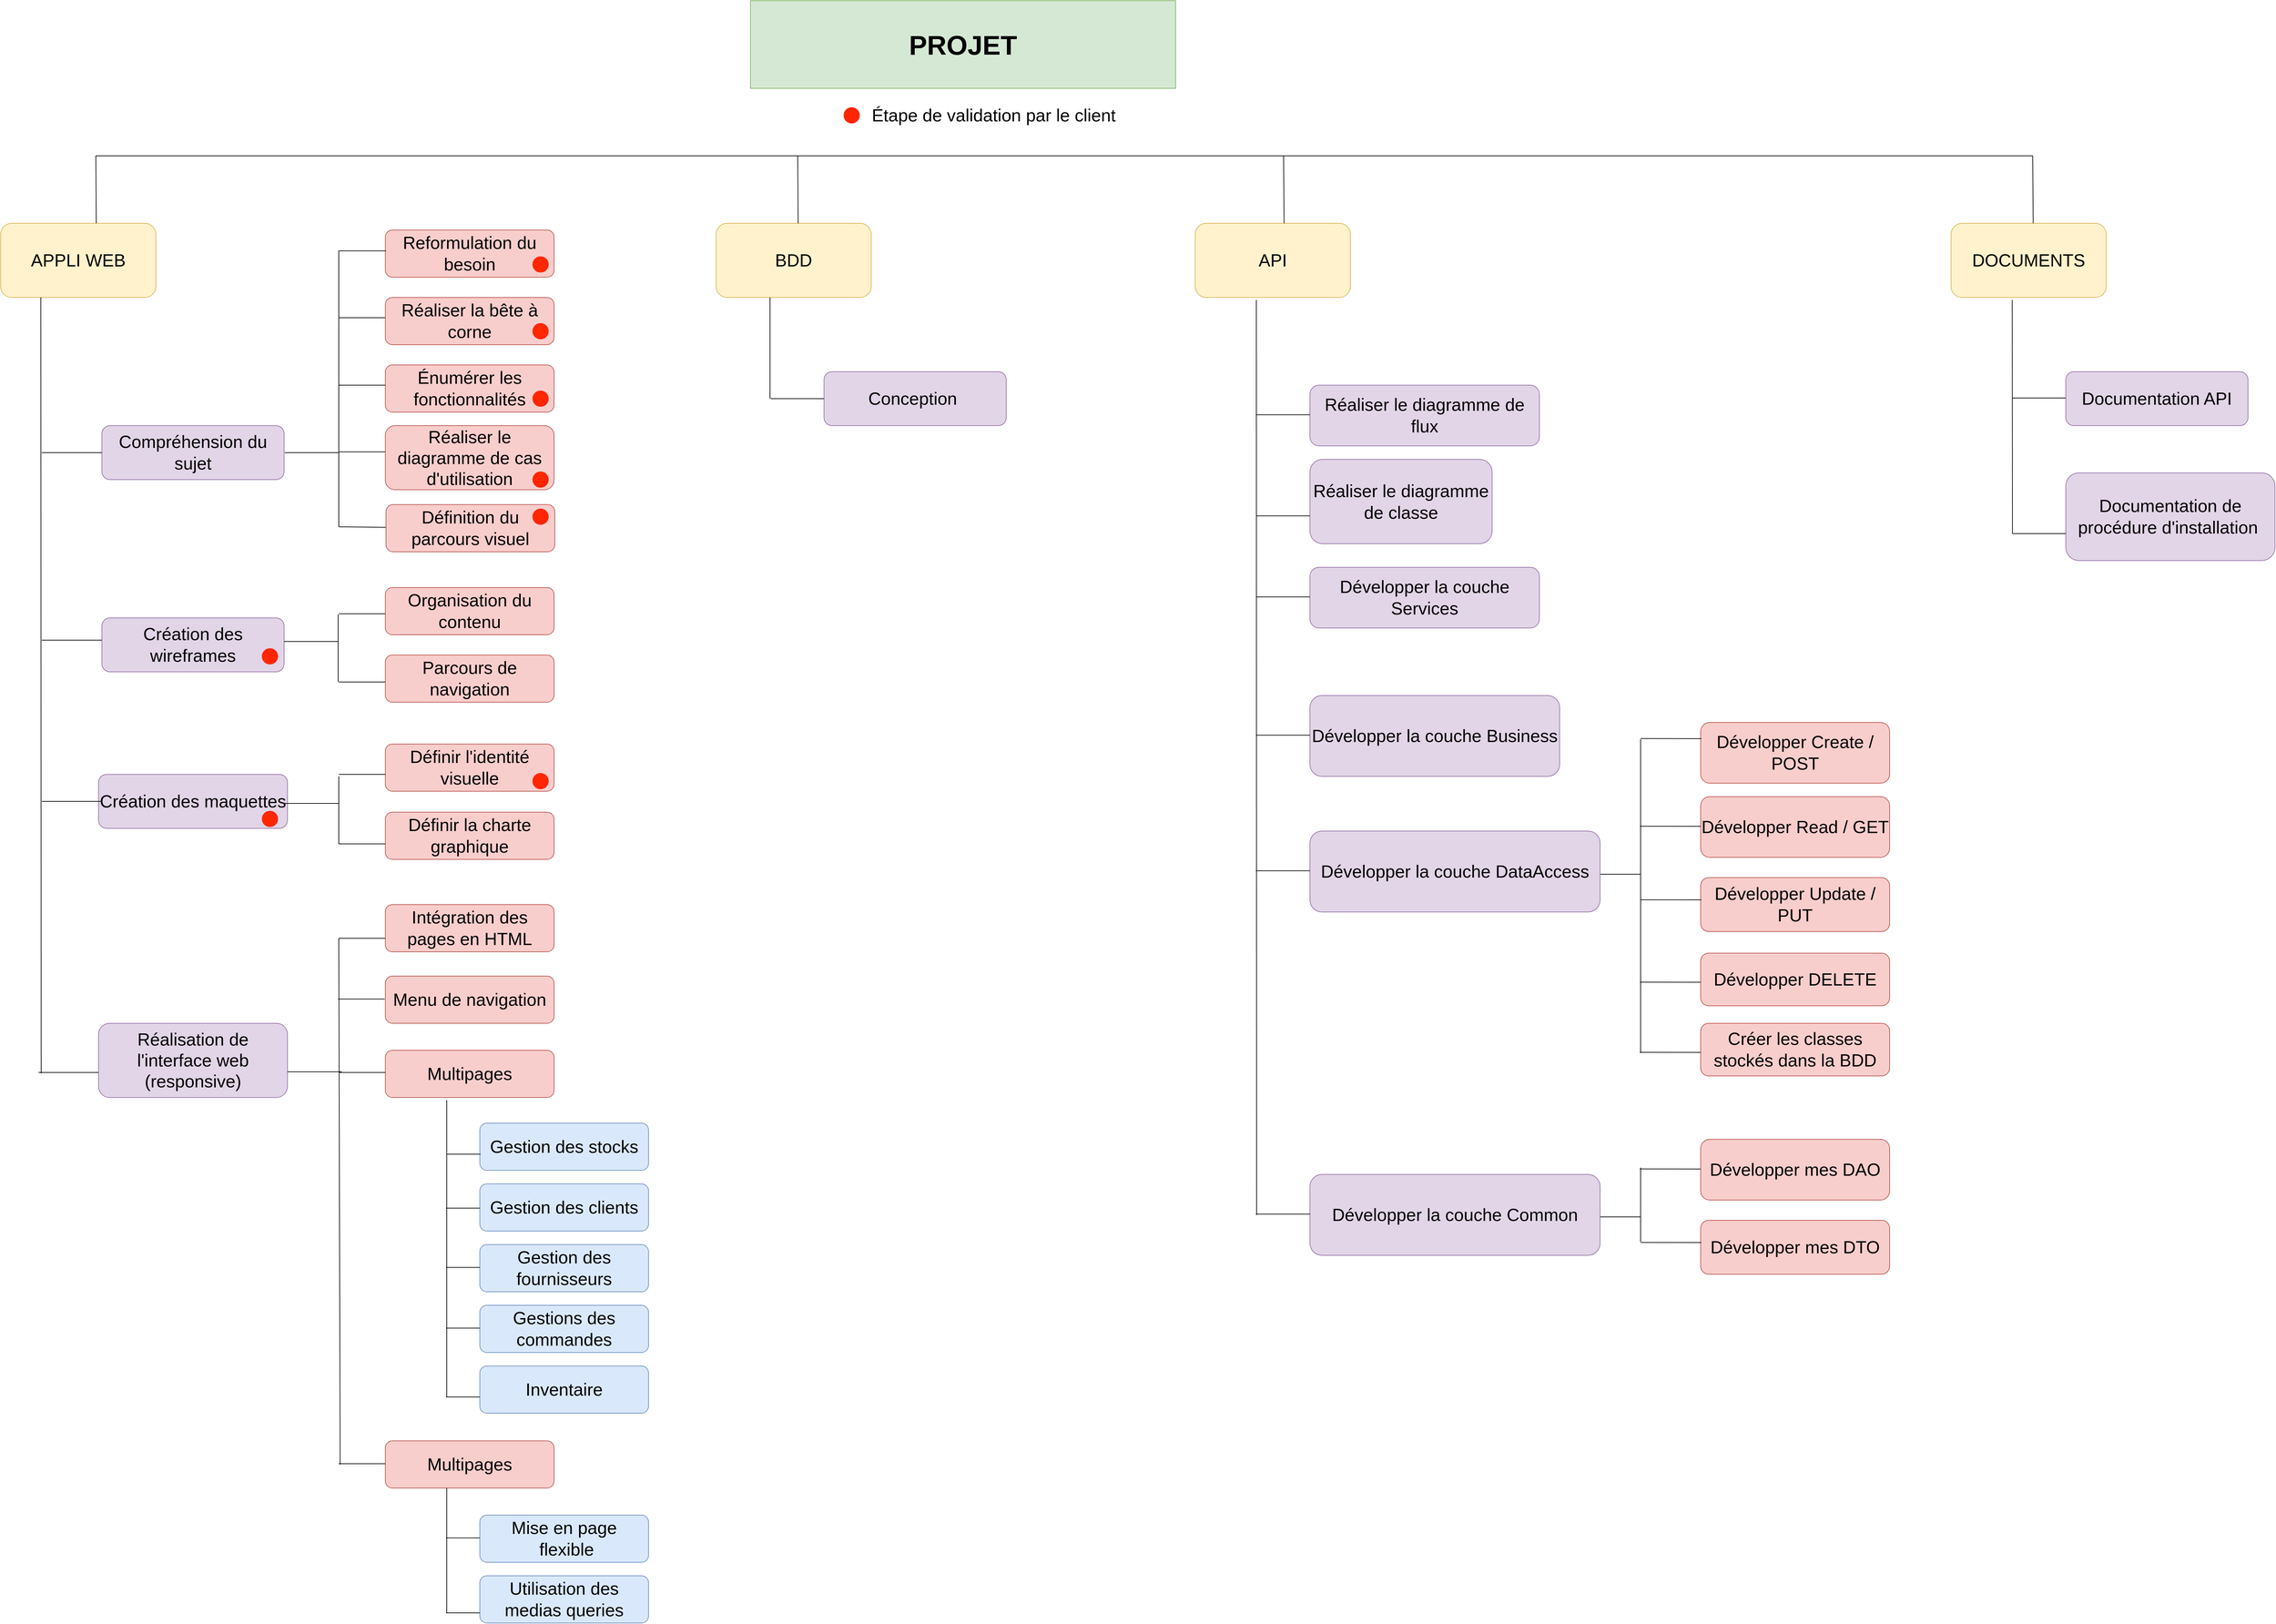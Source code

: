 <mxfile version="20.8.4" type="github">
  <diagram id="7LpZVI9UfWcHOHRNpydS" name="Page-1">
    <mxGraphModel dx="4346" dy="1790" grid="1" gridSize="10" guides="1" tooltips="1" connect="1" arrows="1" fold="1" page="1" pageScale="1" pageWidth="1169" pageHeight="827" math="0" shadow="0">
      <root>
        <mxCell id="0" />
        <mxCell id="1" parent="0" />
        <mxCell id="bBTs6jP0EHVCgsceHPA--1" value="&lt;font size=&quot;1&quot;&gt;&lt;b style=&quot;font-size: 40px;&quot;&gt;PROJET&lt;/b&gt;&lt;/font&gt;" style="rounded=0;whiteSpace=wrap;html=1;fillColor=#d5e8d4;strokeColor=#82b366;" parent="1" vertex="1">
          <mxGeometry x="10" y="10" width="630" height="130" as="geometry" />
        </mxCell>
        <mxCell id="bBTs6jP0EHVCgsceHPA--2" value="&lt;font style=&quot;font-size: 26px;&quot;&gt;APPLI WEB&lt;/font&gt;" style="rounded=1;whiteSpace=wrap;html=1;fillColor=#fff2cc;strokeColor=#d6b656;fontSize=26;" parent="1" vertex="1">
          <mxGeometry x="-1101" y="340" width="230" height="110" as="geometry" />
        </mxCell>
        <mxCell id="bBTs6jP0EHVCgsceHPA--3" value="&lt;font style=&quot;font-size: 26px;&quot;&gt;Compréhension du sujet&lt;/font&gt;" style="rounded=1;whiteSpace=wrap;html=1;fontSize=26;fillColor=#e1d5e7;strokeColor=#9673a6;" parent="1" vertex="1">
          <mxGeometry x="-951" y="640" width="270" height="80" as="geometry" />
        </mxCell>
        <mxCell id="bBTs6jP0EHVCgsceHPA--4" value="Création des maquettes" style="rounded=1;whiteSpace=wrap;html=1;fontSize=26;fillColor=#e1d5e7;strokeColor=#9673a6;" parent="1" vertex="1">
          <mxGeometry x="-956" y="1157" width="280" height="80" as="geometry" />
        </mxCell>
        <mxCell id="bBTs6jP0EHVCgsceHPA--5" value="Création des wireframes" style="rounded=1;whiteSpace=wrap;html=1;fontSize=26;fillColor=#e1d5e7;strokeColor=#9673a6;" parent="1" vertex="1">
          <mxGeometry x="-951" y="925" width="270" height="80" as="geometry" />
        </mxCell>
        <mxCell id="bBTs6jP0EHVCgsceHPA--6" value="Reformulation du besoin" style="rounded=1;whiteSpace=wrap;html=1;fontSize=26;fillColor=#f8cecc;strokeColor=#b85450;" parent="1" vertex="1">
          <mxGeometry x="-531" y="350" width="250" height="70" as="geometry" />
        </mxCell>
        <mxCell id="bBTs6jP0EHVCgsceHPA--7" value="Réaliser la bête à corne" style="rounded=1;whiteSpace=wrap;html=1;fontSize=26;fillColor=#f8cecc;strokeColor=#b85450;" parent="1" vertex="1">
          <mxGeometry x="-531" y="450" width="250" height="70" as="geometry" />
        </mxCell>
        <mxCell id="bBTs6jP0EHVCgsceHPA--8" value="Énumérer les fonctionnalités" style="rounded=1;whiteSpace=wrap;html=1;fontSize=26;fillColor=#f8cecc;strokeColor=#b85450;" parent="1" vertex="1">
          <mxGeometry x="-531" y="550" width="250" height="70" as="geometry" />
        </mxCell>
        <mxCell id="bBTs6jP0EHVCgsceHPA--9" value="Organisation du contenu" style="rounded=1;whiteSpace=wrap;html=1;fontSize=26;fillColor=#f8cecc;strokeColor=#b85450;" parent="1" vertex="1">
          <mxGeometry x="-531" y="880" width="250" height="70" as="geometry" />
        </mxCell>
        <mxCell id="bBTs6jP0EHVCgsceHPA--10" value="Parcours de navigation" style="rounded=1;whiteSpace=wrap;html=1;fontSize=26;fillColor=#f8cecc;strokeColor=#b85450;" parent="1" vertex="1">
          <mxGeometry x="-531" y="980" width="250" height="70" as="geometry" />
        </mxCell>
        <mxCell id="bBTs6jP0EHVCgsceHPA--11" value="Définir l&#39;identité visuelle" style="rounded=1;whiteSpace=wrap;html=1;fontSize=26;fillColor=#f8cecc;strokeColor=#b85450;" parent="1" vertex="1">
          <mxGeometry x="-531" y="1112" width="250" height="70" as="geometry" />
        </mxCell>
        <mxCell id="bBTs6jP0EHVCgsceHPA--12" value="Définir la charte graphique" style="rounded=1;whiteSpace=wrap;html=1;fontSize=26;fillColor=#f8cecc;strokeColor=#b85450;" parent="1" vertex="1">
          <mxGeometry x="-531" y="1213" width="250" height="70" as="geometry" />
        </mxCell>
        <mxCell id="bBTs6jP0EHVCgsceHPA--13" value="Réalisation de l&#39;interface web (responsive)" style="rounded=1;whiteSpace=wrap;html=1;fontSize=26;fillColor=#e1d5e7;strokeColor=#9673a6;" parent="1" vertex="1">
          <mxGeometry x="-956" y="1526" width="280" height="110" as="geometry" />
        </mxCell>
        <mxCell id="bBTs6jP0EHVCgsceHPA--14" value="Intégration des pages en HTML" style="rounded=1;whiteSpace=wrap;html=1;fontSize=26;fillColor=#f8cecc;strokeColor=#b85450;" parent="1" vertex="1">
          <mxGeometry x="-531" y="1350" width="250" height="70" as="geometry" />
        </mxCell>
        <mxCell id="bBTs6jP0EHVCgsceHPA--15" value="Multipages" style="rounded=1;whiteSpace=wrap;html=1;fontSize=26;fillColor=#f8cecc;strokeColor=#b85450;" parent="1" vertex="1">
          <mxGeometry x="-531" y="1566" width="250" height="70" as="geometry" />
        </mxCell>
        <mxCell id="bBTs6jP0EHVCgsceHPA--16" value="Gestion des stocks" style="rounded=1;whiteSpace=wrap;html=1;fontSize=26;fillColor=#dae8fc;strokeColor=#6c8ebf;" parent="1" vertex="1">
          <mxGeometry x="-391" y="1674" width="250" height="70" as="geometry" />
        </mxCell>
        <mxCell id="bBTs6jP0EHVCgsceHPA--17" value="Gestion des fournisseurs" style="rounded=1;whiteSpace=wrap;html=1;fontSize=26;fillColor=#dae8fc;strokeColor=#6c8ebf;" parent="1" vertex="1">
          <mxGeometry x="-391" y="1854" width="250" height="70" as="geometry" />
        </mxCell>
        <mxCell id="bBTs6jP0EHVCgsceHPA--18" value="Gestion des clients" style="rounded=1;whiteSpace=wrap;html=1;fontSize=26;fillColor=#dae8fc;strokeColor=#6c8ebf;" parent="1" vertex="1">
          <mxGeometry x="-391" y="1764" width="250" height="70" as="geometry" />
        </mxCell>
        <mxCell id="bBTs6jP0EHVCgsceHPA--19" value="Inventaire" style="rounded=1;whiteSpace=wrap;html=1;fontSize=26;fillColor=#dae8fc;strokeColor=#6c8ebf;" parent="1" vertex="1">
          <mxGeometry x="-391" y="2034" width="250" height="70" as="geometry" />
        </mxCell>
        <mxCell id="bBTs6jP0EHVCgsceHPA--20" value="Gestions des commandes" style="rounded=1;whiteSpace=wrap;html=1;fontSize=26;fillColor=#dae8fc;strokeColor=#6c8ebf;" parent="1" vertex="1">
          <mxGeometry x="-391" y="1944" width="250" height="70" as="geometry" />
        </mxCell>
        <mxCell id="bBTs6jP0EHVCgsceHPA--21" value="Menu de navigation" style="rounded=1;whiteSpace=wrap;html=1;fontSize=26;fillColor=#f8cecc;strokeColor=#b85450;" parent="1" vertex="1">
          <mxGeometry x="-531" y="1456" width="250" height="70" as="geometry" />
        </mxCell>
        <mxCell id="bBTs6jP0EHVCgsceHPA--22" value="Multipages" style="rounded=1;whiteSpace=wrap;html=1;fontSize=26;fillColor=#f8cecc;strokeColor=#b85450;" parent="1" vertex="1">
          <mxGeometry x="-531" y="2145" width="250" height="70" as="geometry" />
        </mxCell>
        <mxCell id="bBTs6jP0EHVCgsceHPA--23" value="Mise en page &amp;nbsp;flexible" style="rounded=1;whiteSpace=wrap;html=1;fontSize=26;fillColor=#dae8fc;strokeColor=#6c8ebf;" parent="1" vertex="1">
          <mxGeometry x="-391" y="2255" width="250" height="70" as="geometry" />
        </mxCell>
        <mxCell id="bBTs6jP0EHVCgsceHPA--24" value="Utilisation des medias queries" style="rounded=1;whiteSpace=wrap;html=1;fontSize=26;fillColor=#dae8fc;strokeColor=#6c8ebf;" parent="1" vertex="1">
          <mxGeometry x="-391" y="2345" width="250" height="70" as="geometry" />
        </mxCell>
        <mxCell id="bBTs6jP0EHVCgsceHPA--25" value="&lt;font style=&quot;font-size: 26px;&quot;&gt;BDD&lt;/font&gt;" style="rounded=1;whiteSpace=wrap;html=1;fillColor=#fff2cc;strokeColor=#d6b656;fontSize=26;" parent="1" vertex="1">
          <mxGeometry x="-41" y="340" width="230" height="110" as="geometry" />
        </mxCell>
        <mxCell id="bBTs6jP0EHVCgsceHPA--26" value="&lt;font style=&quot;font-size: 26px;&quot;&gt;Conception&amp;nbsp;&lt;/font&gt;" style="rounded=1;whiteSpace=wrap;html=1;fontSize=26;fillColor=#e1d5e7;strokeColor=#9673a6;" parent="1" vertex="1">
          <mxGeometry x="119" y="560" width="270" height="80" as="geometry" />
        </mxCell>
        <mxCell id="bBTs6jP0EHVCgsceHPA--27" value="&lt;font style=&quot;font-size: 26px;&quot;&gt;API&lt;/font&gt;" style="rounded=1;whiteSpace=wrap;html=1;fillColor=#fff2cc;strokeColor=#d6b656;fontSize=26;" parent="1" vertex="1">
          <mxGeometry x="669" y="340" width="230" height="110" as="geometry" />
        </mxCell>
        <mxCell id="bBTs6jP0EHVCgsceHPA--28" value="&lt;font style=&quot;font-size: 26px;&quot;&gt;Réaliser le diagramme de flux&lt;/font&gt;" style="rounded=1;whiteSpace=wrap;html=1;fontSize=26;fillColor=#e1d5e7;strokeColor=#9673a6;" parent="1" vertex="1">
          <mxGeometry x="839" y="580" width="340" height="90" as="geometry" />
        </mxCell>
        <mxCell id="bBTs6jP0EHVCgsceHPA--29" value="&lt;font style=&quot;font-size: 26px;&quot;&gt;DOCUMENTS&lt;/font&gt;" style="rounded=1;whiteSpace=wrap;html=1;fillColor=#fff2cc;strokeColor=#d6b656;fontSize=26;" parent="1" vertex="1">
          <mxGeometry x="1789" y="340" width="230" height="110" as="geometry" />
        </mxCell>
        <mxCell id="bBTs6jP0EHVCgsceHPA--30" value="&lt;font style=&quot;font-size: 26px;&quot;&gt;Documentation API&lt;/font&gt;" style="rounded=1;whiteSpace=wrap;html=1;fontSize=26;fillColor=#e1d5e7;strokeColor=#9673a6;" parent="1" vertex="1">
          <mxGeometry x="1959" y="560" width="270" height="80" as="geometry" />
        </mxCell>
        <mxCell id="bBTs6jP0EHVCgsceHPA--31" value="&lt;font style=&quot;font-size: 26px;&quot;&gt;Documentation de procédure d&#39;installation&amp;nbsp;&lt;/font&gt;" style="rounded=1;whiteSpace=wrap;html=1;fontSize=26;fillColor=#e1d5e7;strokeColor=#9673a6;" parent="1" vertex="1">
          <mxGeometry x="1959" y="710" width="310" height="130" as="geometry" />
        </mxCell>
        <mxCell id="bBTs6jP0EHVCgsceHPA--32" value="&lt;font style=&quot;font-size: 26px;&quot;&gt;Développer la couche Services&lt;br&gt;&lt;/font&gt;" style="rounded=1;whiteSpace=wrap;html=1;fontSize=26;fillColor=#e1d5e7;strokeColor=#9673a6;" parent="1" vertex="1">
          <mxGeometry x="839" y="850" width="340" height="90" as="geometry" />
        </mxCell>
        <mxCell id="bBTs6jP0EHVCgsceHPA--33" value="Développer Create / POST" style="rounded=1;whiteSpace=wrap;html=1;fontSize=26;fillColor=#f8cecc;strokeColor=#b85450;" parent="1" vertex="1">
          <mxGeometry x="1418" y="1080" width="280" height="90" as="geometry" />
        </mxCell>
        <mxCell id="bBTs6jP0EHVCgsceHPA--34" value="Développer DELETE" style="rounded=1;whiteSpace=wrap;html=1;fontSize=26;fillColor=#f8cecc;strokeColor=#b85450;" parent="1" vertex="1">
          <mxGeometry x="1418" y="1422" width="280" height="78" as="geometry" />
        </mxCell>
        <mxCell id="bBTs6jP0EHVCgsceHPA--35" value="Développer Update / PUT" style="rounded=1;whiteSpace=wrap;html=1;fontSize=26;fillColor=#f8cecc;strokeColor=#b85450;" parent="1" vertex="1">
          <mxGeometry x="1418" y="1310" width="280" height="80" as="geometry" />
        </mxCell>
        <mxCell id="bBTs6jP0EHVCgsceHPA--36" value="Développer Read / GET" style="rounded=1;whiteSpace=wrap;html=1;fontSize=26;fillColor=#f8cecc;strokeColor=#b85450;" parent="1" vertex="1">
          <mxGeometry x="1418" y="1190" width="280" height="90" as="geometry" />
        </mxCell>
        <mxCell id="bBTs6jP0EHVCgsceHPA--37" value="&lt;font style=&quot;font-size: 26px;&quot;&gt;Développer la couche Business&lt;br&gt;&lt;/font&gt;" style="rounded=1;whiteSpace=wrap;html=1;fontSize=26;fillColor=#e1d5e7;strokeColor=#9673a6;" parent="1" vertex="1">
          <mxGeometry x="839" y="1040" width="370" height="120" as="geometry" />
        </mxCell>
        <mxCell id="bBTs6jP0EHVCgsceHPA--38" value="&lt;font style=&quot;font-size: 26px;&quot;&gt;Développer la couche Common&lt;br&gt;&lt;/font&gt;" style="rounded=1;whiteSpace=wrap;html=1;fontSize=26;fillColor=#e1d5e7;strokeColor=#9673a6;" parent="1" vertex="1">
          <mxGeometry x="839" y="1750" width="430" height="120" as="geometry" />
        </mxCell>
        <mxCell id="bBTs6jP0EHVCgsceHPA--39" value="" style="endArrow=none;html=1;rounded=0;fontSize=40;fontColor=#000000;" parent="1" edge="1">
          <mxGeometry width="50" height="50" relative="1" as="geometry">
            <mxPoint x="-960" y="240" as="sourcePoint" />
            <mxPoint x="1910.0" y="240" as="targetPoint" />
          </mxGeometry>
        </mxCell>
        <mxCell id="bBTs6jP0EHVCgsceHPA--40" value="" style="endArrow=none;html=1;rounded=0;fontSize=40;fontColor=#000000;exitX=0.616;exitY=0;exitDx=0;exitDy=0;exitPerimeter=0;" parent="1" source="bBTs6jP0EHVCgsceHPA--2" edge="1">
          <mxGeometry width="50" height="50" relative="1" as="geometry">
            <mxPoint x="-730" y="990" as="sourcePoint" />
            <mxPoint x="-960" y="240" as="targetPoint" />
          </mxGeometry>
        </mxCell>
        <mxCell id="bBTs6jP0EHVCgsceHPA--41" value="" style="endArrow=none;html=1;rounded=0;fontSize=40;fontColor=#000000;exitX=0.616;exitY=0;exitDx=0;exitDy=0;exitPerimeter=0;" parent="1" edge="1">
          <mxGeometry width="50" height="50" relative="1" as="geometry">
            <mxPoint x="80.68" y="340" as="sourcePoint" />
            <mxPoint x="80.0" y="240" as="targetPoint" />
          </mxGeometry>
        </mxCell>
        <mxCell id="bBTs6jP0EHVCgsceHPA--42" value="" style="endArrow=none;html=1;rounded=0;fontSize=40;fontColor=#000000;exitX=0.616;exitY=0;exitDx=0;exitDy=0;exitPerimeter=0;" parent="1" edge="1">
          <mxGeometry width="50" height="50" relative="1" as="geometry">
            <mxPoint x="800.68" y="340" as="sourcePoint" />
            <mxPoint x="800.0" y="240" as="targetPoint" />
          </mxGeometry>
        </mxCell>
        <mxCell id="bBTs6jP0EHVCgsceHPA--43" value="" style="endArrow=none;html=1;rounded=0;fontSize=40;fontColor=#000000;exitX=0.616;exitY=0;exitDx=0;exitDy=0;exitPerimeter=0;" parent="1" edge="1">
          <mxGeometry width="50" height="50" relative="1" as="geometry">
            <mxPoint x="1910.68" y="340" as="sourcePoint" />
            <mxPoint x="1910.0" y="240" as="targetPoint" />
          </mxGeometry>
        </mxCell>
        <mxCell id="bBTs6jP0EHVCgsceHPA--44" value="" style="endArrow=none;html=1;rounded=0;fontSize=40;fontColor=#000000;entryX=0.25;entryY=1;entryDx=0;entryDy=0;" parent="1" edge="1">
          <mxGeometry width="50" height="50" relative="1" as="geometry">
            <mxPoint x="-1041" y="1600" as="sourcePoint" />
            <mxPoint x="-1041.5" y="450" as="targetPoint" />
          </mxGeometry>
        </mxCell>
        <mxCell id="bBTs6jP0EHVCgsceHPA--45" value="" style="endArrow=none;html=1;rounded=0;fontSize=40;fontColor=#000000;entryX=0;entryY=0.5;entryDx=0;entryDy=0;" parent="1" target="bBTs6jP0EHVCgsceHPA--3" edge="1">
          <mxGeometry width="50" height="50" relative="1" as="geometry">
            <mxPoint x="-1040" y="680" as="sourcePoint" />
            <mxPoint x="-310" y="830" as="targetPoint" />
          </mxGeometry>
        </mxCell>
        <mxCell id="bBTs6jP0EHVCgsceHPA--46" value="" style="endArrow=none;html=1;rounded=0;fontSize=40;fontColor=#000000;entryX=0;entryY=0.5;entryDx=0;entryDy=0;" parent="1" edge="1">
          <mxGeometry width="50" height="50" relative="1" as="geometry">
            <mxPoint x="-1040" y="958" as="sourcePoint" />
            <mxPoint x="-951" y="958" as="targetPoint" />
          </mxGeometry>
        </mxCell>
        <mxCell id="bBTs6jP0EHVCgsceHPA--47" value="" style="endArrow=none;html=1;rounded=0;fontSize=40;fontColor=#000000;entryX=0;entryY=0.5;entryDx=0;entryDy=0;" parent="1" edge="1">
          <mxGeometry width="50" height="50" relative="1" as="geometry">
            <mxPoint x="-1040" y="1197.0" as="sourcePoint" />
            <mxPoint x="-951" y="1197.0" as="targetPoint" />
          </mxGeometry>
        </mxCell>
        <mxCell id="bBTs6jP0EHVCgsceHPA--48" value="" style="endArrow=none;html=1;rounded=0;fontSize=40;fontColor=#000000;entryX=0;entryY=0.5;entryDx=0;entryDy=0;" parent="1" edge="1">
          <mxGeometry width="50" height="50" relative="1" as="geometry">
            <mxPoint x="-1045" y="1598.89" as="sourcePoint" />
            <mxPoint x="-956" y="1598.89" as="targetPoint" />
          </mxGeometry>
        </mxCell>
        <mxCell id="bBTs6jP0EHVCgsceHPA--49" value="" style="endArrow=none;html=1;rounded=0;fontSize=40;fontColor=#000000;" parent="1" edge="1">
          <mxGeometry width="50" height="50" relative="1" as="geometry">
            <mxPoint x="-600.0" y="790" as="sourcePoint" />
            <mxPoint x="-600.0" y="380" as="targetPoint" />
          </mxGeometry>
        </mxCell>
        <mxCell id="bBTs6jP0EHVCgsceHPA--50" value="" style="endArrow=none;html=1;rounded=0;fontSize=40;fontColor=#000000;" parent="1" edge="1">
          <mxGeometry width="50" height="50" relative="1" as="geometry">
            <mxPoint x="-600.0" y="680" as="sourcePoint" />
            <mxPoint x="-680.0" y="680" as="targetPoint" />
          </mxGeometry>
        </mxCell>
        <mxCell id="bBTs6jP0EHVCgsceHPA--51" value="" style="endArrow=none;html=1;rounded=0;fontSize=40;fontColor=#000000;" parent="1" source="bBTs6jP0EHVCgsceHPA--93" edge="1">
          <mxGeometry width="50" height="50" relative="1" as="geometry">
            <mxPoint x="-360" y="1160" as="sourcePoint" />
            <mxPoint x="-600.0" y="790" as="targetPoint" />
          </mxGeometry>
        </mxCell>
        <mxCell id="bBTs6jP0EHVCgsceHPA--52" value="" style="endArrow=none;html=1;rounded=0;fontSize=40;fontColor=#000000;exitX=0;exitY=0.5;exitDx=0;exitDy=0;" parent="1" edge="1">
          <mxGeometry width="50" height="50" relative="1" as="geometry">
            <mxPoint x="-531" y="580" as="sourcePoint" />
            <mxPoint x="-600.0" y="580" as="targetPoint" />
          </mxGeometry>
        </mxCell>
        <mxCell id="bBTs6jP0EHVCgsceHPA--53" value="" style="endArrow=none;html=1;rounded=0;fontSize=40;fontColor=#000000;exitX=0;exitY=0.5;exitDx=0;exitDy=0;" parent="1" edge="1">
          <mxGeometry width="50" height="50" relative="1" as="geometry">
            <mxPoint x="-531" y="678.89" as="sourcePoint" />
            <mxPoint x="-600.0" y="678.89" as="targetPoint" />
          </mxGeometry>
        </mxCell>
        <mxCell id="bBTs6jP0EHVCgsceHPA--54" value="" style="endArrow=none;html=1;rounded=0;fontSize=40;fontColor=#000000;" parent="1" edge="1">
          <mxGeometry width="50" height="50" relative="1" as="geometry">
            <mxPoint x="-601" y="1020" as="sourcePoint" />
            <mxPoint x="-601" y="920" as="targetPoint" />
          </mxGeometry>
        </mxCell>
        <mxCell id="bBTs6jP0EHVCgsceHPA--55" value="" style="endArrow=none;html=1;rounded=0;fontSize=40;fontColor=#000000;" parent="1" edge="1">
          <mxGeometry width="50" height="50" relative="1" as="geometry">
            <mxPoint x="-601" y="960" as="sourcePoint" />
            <mxPoint x="-681" y="960" as="targetPoint" />
          </mxGeometry>
        </mxCell>
        <mxCell id="bBTs6jP0EHVCgsceHPA--56" value="" style="endArrow=none;html=1;rounded=0;fontSize=40;fontColor=#000000;exitX=0;exitY=0.5;exitDx=0;exitDy=0;" parent="1" edge="1">
          <mxGeometry width="50" height="50" relative="1" as="geometry">
            <mxPoint x="-531" y="1020" as="sourcePoint" />
            <mxPoint x="-600.0" y="1020" as="targetPoint" />
          </mxGeometry>
        </mxCell>
        <mxCell id="bBTs6jP0EHVCgsceHPA--57" value="" style="endArrow=none;html=1;rounded=0;fontSize=40;fontColor=#000000;exitX=0;exitY=0.5;exitDx=0;exitDy=0;" parent="1" edge="1">
          <mxGeometry width="50" height="50" relative="1" as="geometry">
            <mxPoint x="-531" y="918.89" as="sourcePoint" />
            <mxPoint x="-600.0" y="918.89" as="targetPoint" />
          </mxGeometry>
        </mxCell>
        <mxCell id="bBTs6jP0EHVCgsceHPA--58" value="" style="endArrow=none;html=1;rounded=0;fontSize=40;fontColor=#000000;" parent="1" edge="1">
          <mxGeometry width="50" height="50" relative="1" as="geometry">
            <mxPoint x="-600.0" y="1260" as="sourcePoint" />
            <mxPoint x="-600.0" y="1160" as="targetPoint" />
          </mxGeometry>
        </mxCell>
        <mxCell id="bBTs6jP0EHVCgsceHPA--59" value="" style="endArrow=none;html=1;rounded=0;fontSize=40;fontColor=#000000;" parent="1" edge="1">
          <mxGeometry width="50" height="50" relative="1" as="geometry">
            <mxPoint x="-600.0" y="1200" as="sourcePoint" />
            <mxPoint x="-680.0" y="1200" as="targetPoint" />
          </mxGeometry>
        </mxCell>
        <mxCell id="bBTs6jP0EHVCgsceHPA--60" value="" style="endArrow=none;html=1;rounded=0;fontSize=40;fontColor=#000000;exitX=0;exitY=0.5;exitDx=0;exitDy=0;" parent="1" edge="1">
          <mxGeometry width="50" height="50" relative="1" as="geometry">
            <mxPoint x="-531" y="1260" as="sourcePoint" />
            <mxPoint x="-600.0" y="1260" as="targetPoint" />
          </mxGeometry>
        </mxCell>
        <mxCell id="bBTs6jP0EHVCgsceHPA--61" value="" style="endArrow=none;html=1;rounded=0;fontSize=40;fontColor=#000000;exitX=0;exitY=0.5;exitDx=0;exitDy=0;" parent="1" edge="1">
          <mxGeometry width="50" height="50" relative="1" as="geometry">
            <mxPoint x="-531" y="1157.0" as="sourcePoint" />
            <mxPoint x="-600.0" y="1157.0" as="targetPoint" />
          </mxGeometry>
        </mxCell>
        <mxCell id="bBTs6jP0EHVCgsceHPA--62" value="" style="endArrow=none;html=1;rounded=0;fontSize=40;fontColor=#000000;" parent="1" edge="1">
          <mxGeometry width="50" height="50" relative="1" as="geometry">
            <mxPoint x="-598" y="2180" as="sourcePoint" />
            <mxPoint x="-600.0" y="1400" as="targetPoint" />
          </mxGeometry>
        </mxCell>
        <mxCell id="bBTs6jP0EHVCgsceHPA--63" value="" style="endArrow=none;html=1;rounded=0;fontSize=40;fontColor=#000000;" parent="1" edge="1">
          <mxGeometry width="50" height="50" relative="1" as="geometry">
            <mxPoint x="-596" y="1597.89" as="sourcePoint" />
            <mxPoint x="-676" y="1597.89" as="targetPoint" />
          </mxGeometry>
        </mxCell>
        <mxCell id="bBTs6jP0EHVCgsceHPA--64" value="" style="endArrow=none;html=1;rounded=0;fontSize=40;fontColor=#000000;exitX=0;exitY=0.5;exitDx=0;exitDy=0;" parent="1" edge="1">
          <mxGeometry width="50" height="50" relative="1" as="geometry">
            <mxPoint x="-531" y="1598.89" as="sourcePoint" />
            <mxPoint x="-600.0" y="1598.89" as="targetPoint" />
          </mxGeometry>
        </mxCell>
        <mxCell id="bBTs6jP0EHVCgsceHPA--65" value="" style="endArrow=none;html=1;rounded=0;fontSize=40;fontColor=#000000;exitX=0;exitY=0.5;exitDx=0;exitDy=0;" parent="1" edge="1">
          <mxGeometry width="50" height="50" relative="1" as="geometry">
            <mxPoint x="-531" y="1400" as="sourcePoint" />
            <mxPoint x="-600.0" y="1400" as="targetPoint" />
          </mxGeometry>
        </mxCell>
        <mxCell id="bBTs6jP0EHVCgsceHPA--66" value="" style="endArrow=none;html=1;rounded=0;fontSize=40;fontColor=#000000;exitX=0;exitY=0.5;exitDx=0;exitDy=0;" parent="1" edge="1">
          <mxGeometry width="50" height="50" relative="1" as="geometry">
            <mxPoint x="-532" y="1490" as="sourcePoint" />
            <mxPoint x="-601" y="1490" as="targetPoint" />
          </mxGeometry>
        </mxCell>
        <mxCell id="bBTs6jP0EHVCgsceHPA--67" value="" style="endArrow=none;html=1;rounded=0;fontSize=40;fontColor=#000000;exitX=0;exitY=0.5;exitDx=0;exitDy=0;" parent="1" edge="1">
          <mxGeometry width="50" height="50" relative="1" as="geometry">
            <mxPoint x="-531" y="2178.89" as="sourcePoint" />
            <mxPoint x="-600.0" y="2178.89" as="targetPoint" />
          </mxGeometry>
        </mxCell>
        <mxCell id="bBTs6jP0EHVCgsceHPA--68" value="" style="endArrow=none;html=1;rounded=0;fontSize=40;fontColor=#000000;" parent="1" edge="1">
          <mxGeometry width="50" height="50" relative="1" as="geometry">
            <mxPoint x="-440.0" y="2080" as="sourcePoint" />
            <mxPoint x="-440.0" y="1640" as="targetPoint" />
          </mxGeometry>
        </mxCell>
        <mxCell id="bBTs6jP0EHVCgsceHPA--69" value="" style="endArrow=none;html=1;rounded=0;fontSize=40;fontColor=#000000;" parent="1" edge="1">
          <mxGeometry width="50" height="50" relative="1" as="geometry">
            <mxPoint x="-440.0" y="2400" as="sourcePoint" />
            <mxPoint x="-440.0" y="2215" as="targetPoint" />
          </mxGeometry>
        </mxCell>
        <mxCell id="bBTs6jP0EHVCgsceHPA--70" value="" style="endArrow=none;html=1;rounded=0;fontSize=40;fontColor=#000000;" parent="1" edge="1">
          <mxGeometry width="50" height="50" relative="1" as="geometry">
            <mxPoint x="-440.0" y="1720" as="sourcePoint" />
            <mxPoint x="-390.0" y="1720" as="targetPoint" />
          </mxGeometry>
        </mxCell>
        <mxCell id="bBTs6jP0EHVCgsceHPA--71" value="" style="endArrow=none;html=1;rounded=0;fontSize=40;fontColor=#000000;" parent="1" edge="1">
          <mxGeometry width="50" height="50" relative="1" as="geometry">
            <mxPoint x="-441" y="1800" as="sourcePoint" />
            <mxPoint x="-391" y="1800" as="targetPoint" />
          </mxGeometry>
        </mxCell>
        <mxCell id="bBTs6jP0EHVCgsceHPA--72" value="" style="endArrow=none;html=1;rounded=0;fontSize=40;fontColor=#000000;" parent="1" edge="1">
          <mxGeometry width="50" height="50" relative="1" as="geometry">
            <mxPoint x="-441" y="1887.89" as="sourcePoint" />
            <mxPoint x="-391" y="1887.89" as="targetPoint" />
          </mxGeometry>
        </mxCell>
        <mxCell id="bBTs6jP0EHVCgsceHPA--73" value="" style="endArrow=none;html=1;rounded=0;fontSize=40;fontColor=#000000;" parent="1" edge="1">
          <mxGeometry width="50" height="50" relative="1" as="geometry">
            <mxPoint x="-441" y="1977.89" as="sourcePoint" />
            <mxPoint x="-391" y="1977.89" as="targetPoint" />
          </mxGeometry>
        </mxCell>
        <mxCell id="bBTs6jP0EHVCgsceHPA--74" value="" style="endArrow=none;html=1;rounded=0;fontSize=40;fontColor=#000000;" parent="1" edge="1">
          <mxGeometry width="50" height="50" relative="1" as="geometry">
            <mxPoint x="-441" y="2080" as="sourcePoint" />
            <mxPoint x="-391" y="2080" as="targetPoint" />
          </mxGeometry>
        </mxCell>
        <mxCell id="bBTs6jP0EHVCgsceHPA--75" value="" style="endArrow=none;html=1;rounded=0;fontSize=40;fontColor=#000000;" parent="1" edge="1">
          <mxGeometry width="50" height="50" relative="1" as="geometry">
            <mxPoint x="-441" y="2288.89" as="sourcePoint" />
            <mxPoint x="-391" y="2288.89" as="targetPoint" />
          </mxGeometry>
        </mxCell>
        <mxCell id="bBTs6jP0EHVCgsceHPA--76" value="" style="endArrow=none;html=1;rounded=0;fontSize=40;fontColor=#000000;" parent="1" edge="1">
          <mxGeometry width="50" height="50" relative="1" as="geometry">
            <mxPoint x="-441" y="2400" as="sourcePoint" />
            <mxPoint x="-391" y="2400" as="targetPoint" />
          </mxGeometry>
        </mxCell>
        <mxCell id="bBTs6jP0EHVCgsceHPA--77" value="" style="endArrow=none;html=1;rounded=0;fontSize=40;fontColor=#000000;" parent="1" edge="1">
          <mxGeometry width="50" height="50" relative="1" as="geometry">
            <mxPoint x="39" y="600" as="sourcePoint" />
            <mxPoint x="39" y="450" as="targetPoint" />
          </mxGeometry>
        </mxCell>
        <mxCell id="bBTs6jP0EHVCgsceHPA--78" value="" style="endArrow=none;html=1;rounded=0;fontSize=40;fontColor=#000000;" parent="1" target="bBTs6jP0EHVCgsceHPA--26" edge="1">
          <mxGeometry width="50" height="50" relative="1" as="geometry">
            <mxPoint x="40.0" y="600" as="sourcePoint" />
            <mxPoint x="150" y="780" as="targetPoint" />
          </mxGeometry>
        </mxCell>
        <mxCell id="bBTs6jP0EHVCgsceHPA--79" value="" style="endArrow=none;html=1;rounded=0;fontSize=40;fontColor=#000000;entryX=0.394;entryY=1.033;entryDx=0;entryDy=0;entryPerimeter=0;" parent="1" target="bBTs6jP0EHVCgsceHPA--27" edge="1">
          <mxGeometry width="50" height="50" relative="1" as="geometry">
            <mxPoint x="760.0" y="1810" as="sourcePoint" />
            <mxPoint x="850" y="800" as="targetPoint" />
          </mxGeometry>
        </mxCell>
        <mxCell id="bBTs6jP0EHVCgsceHPA--80" value="" style="endArrow=none;html=1;rounded=0;fontSize=40;fontColor=#000000;" parent="1" edge="1">
          <mxGeometry width="50" height="50" relative="1" as="geometry">
            <mxPoint x="759" y="1808.89" as="sourcePoint" />
            <mxPoint x="839" y="1808.89" as="targetPoint" />
          </mxGeometry>
        </mxCell>
        <mxCell id="bBTs6jP0EHVCgsceHPA--81" value="" style="endArrow=none;html=1;rounded=0;fontSize=40;fontColor=#000000;" parent="1" edge="1">
          <mxGeometry width="50" height="50" relative="1" as="geometry">
            <mxPoint x="759" y="1098.89" as="sourcePoint" />
            <mxPoint x="839" y="1098.89" as="targetPoint" />
          </mxGeometry>
        </mxCell>
        <mxCell id="bBTs6jP0EHVCgsceHPA--82" value="" style="endArrow=none;html=1;rounded=0;fontSize=40;fontColor=#000000;" parent="1" edge="1">
          <mxGeometry width="50" height="50" relative="1" as="geometry">
            <mxPoint x="759" y="893.89" as="sourcePoint" />
            <mxPoint x="839" y="893.89" as="targetPoint" />
          </mxGeometry>
        </mxCell>
        <mxCell id="bBTs6jP0EHVCgsceHPA--83" value="" style="endArrow=none;html=1;rounded=0;fontSize=40;fontColor=#000000;" parent="1" edge="1">
          <mxGeometry width="50" height="50" relative="1" as="geometry">
            <mxPoint x="759" y="623.89" as="sourcePoint" />
            <mxPoint x="839" y="623.89" as="targetPoint" />
          </mxGeometry>
        </mxCell>
        <mxCell id="bBTs6jP0EHVCgsceHPA--84" value="" style="endArrow=none;html=1;rounded=0;fontSize=40;fontColor=#000000;" parent="1" edge="1">
          <mxGeometry width="50" height="50" relative="1" as="geometry">
            <mxPoint x="1329" y="1570" as="sourcePoint" />
            <mxPoint x="1329" y="1105" as="targetPoint" />
          </mxGeometry>
        </mxCell>
        <mxCell id="bBTs6jP0EHVCgsceHPA--85" value="" style="endArrow=none;html=1;rounded=0;fontSize=40;fontColor=#000000;" parent="1" edge="1">
          <mxGeometry width="50" height="50" relative="1" as="geometry">
            <mxPoint x="1269" y="1305" as="sourcePoint" />
            <mxPoint x="1329" y="1305" as="targetPoint" />
          </mxGeometry>
        </mxCell>
        <mxCell id="bBTs6jP0EHVCgsceHPA--86" value="" style="endArrow=none;html=1;rounded=0;fontSize=40;fontColor=#000000;" parent="1" edge="1">
          <mxGeometry width="50" height="50" relative="1" as="geometry">
            <mxPoint x="1329" y="1103.89" as="sourcePoint" />
            <mxPoint x="1419" y="1104" as="targetPoint" />
          </mxGeometry>
        </mxCell>
        <mxCell id="bBTs6jP0EHVCgsceHPA--87" value="" style="endArrow=none;html=1;rounded=0;fontSize=40;fontColor=#000000;" parent="1" edge="1">
          <mxGeometry width="50" height="50" relative="1" as="geometry">
            <mxPoint x="1328" y="1233.89" as="sourcePoint" />
            <mxPoint x="1418" y="1234" as="targetPoint" />
          </mxGeometry>
        </mxCell>
        <mxCell id="bBTs6jP0EHVCgsceHPA--88" value="" style="endArrow=none;html=1;rounded=0;fontSize=40;fontColor=#000000;" parent="1" edge="1">
          <mxGeometry width="50" height="50" relative="1" as="geometry">
            <mxPoint x="1329" y="1342.89" as="sourcePoint" />
            <mxPoint x="1419" y="1343" as="targetPoint" />
          </mxGeometry>
        </mxCell>
        <mxCell id="bBTs6jP0EHVCgsceHPA--89" value="" style="endArrow=none;html=1;rounded=0;fontSize=40;fontColor=#000000;" parent="1" edge="1">
          <mxGeometry width="50" height="50" relative="1" as="geometry">
            <mxPoint x="1328" y="1465" as="sourcePoint" />
            <mxPoint x="1418" y="1465.11" as="targetPoint" />
          </mxGeometry>
        </mxCell>
        <mxCell id="bBTs6jP0EHVCgsceHPA--90" value="" style="endArrow=none;html=1;rounded=0;fontSize=40;fontColor=#000000;entryX=0.394;entryY=1.033;entryDx=0;entryDy=0;entryPerimeter=0;" parent="1" target="bBTs6jP0EHVCgsceHPA--29" edge="1">
          <mxGeometry width="50" height="50" relative="1" as="geometry">
            <mxPoint x="1880.0" y="800" as="sourcePoint" />
            <mxPoint x="1560" y="720" as="targetPoint" />
          </mxGeometry>
        </mxCell>
        <mxCell id="bBTs6jP0EHVCgsceHPA--91" value="" style="endArrow=none;html=1;rounded=0;fontSize=40;fontColor=#000000;" parent="1" edge="1">
          <mxGeometry width="50" height="50" relative="1" as="geometry">
            <mxPoint x="1880.0" y="599" as="sourcePoint" />
            <mxPoint x="1959" y="599" as="targetPoint" />
          </mxGeometry>
        </mxCell>
        <mxCell id="bBTs6jP0EHVCgsceHPA--92" value="" style="endArrow=none;html=1;rounded=0;fontSize=40;fontColor=#000000;" parent="1" edge="1">
          <mxGeometry width="50" height="50" relative="1" as="geometry">
            <mxPoint x="1880.0" y="800" as="sourcePoint" />
            <mxPoint x="1959.0" y="800" as="targetPoint" />
          </mxGeometry>
        </mxCell>
        <mxCell id="bBTs6jP0EHVCgsceHPA--93" value="Définition du parcours visuel" style="rounded=1;whiteSpace=wrap;html=1;fontSize=26;fillColor=#f8cecc;strokeColor=#b85450;" parent="1" vertex="1">
          <mxGeometry x="-530" y="757" width="250" height="70" as="geometry" />
        </mxCell>
        <mxCell id="bBTs6jP0EHVCgsceHPA--94" value="Réaliser le diagramme de cas d&#39;utilisation" style="rounded=1;whiteSpace=wrap;html=1;fontSize=26;fillColor=#f8cecc;strokeColor=#b85450;" parent="1" vertex="1">
          <mxGeometry x="-531" y="640" width="250" height="95" as="geometry" />
        </mxCell>
        <mxCell id="bBTs6jP0EHVCgsceHPA--95" value="" style="endArrow=none;html=1;rounded=0;fontSize=40;fontColor=#000000;exitX=0;exitY=0.5;exitDx=0;exitDy=0;" parent="1" edge="1">
          <mxGeometry width="50" height="50" relative="1" as="geometry">
            <mxPoint x="-531" y="480" as="sourcePoint" />
            <mxPoint x="-600.0" y="480" as="targetPoint" />
          </mxGeometry>
        </mxCell>
        <mxCell id="bBTs6jP0EHVCgsceHPA--96" value="" style="endArrow=none;html=1;rounded=0;fontSize=40;fontColor=#000000;exitX=0;exitY=0.5;exitDx=0;exitDy=0;" parent="1" edge="1">
          <mxGeometry width="50" height="50" relative="1" as="geometry">
            <mxPoint x="-530.0" y="380.89" as="sourcePoint" />
            <mxPoint x="-599" y="380.89" as="targetPoint" />
          </mxGeometry>
        </mxCell>
        <mxCell id="bBTs6jP0EHVCgsceHPA--97" value="&lt;font style=&quot;font-size: 26px;&quot;&gt;Développer la couche DataAccess&lt;br&gt;&lt;/font&gt;" style="rounded=1;whiteSpace=wrap;html=1;fontSize=26;fillColor=#e1d5e7;strokeColor=#9673a6;" parent="1" vertex="1">
          <mxGeometry x="839" y="1241" width="430" height="120" as="geometry" />
        </mxCell>
        <mxCell id="bBTs6jP0EHVCgsceHPA--98" value="" style="endArrow=none;html=1;rounded=0;fontSize=40;fontColor=#000000;" parent="1" edge="1">
          <mxGeometry width="50" height="50" relative="1" as="geometry">
            <mxPoint x="759" y="1299.89" as="sourcePoint" />
            <mxPoint x="839" y="1299.89" as="targetPoint" />
          </mxGeometry>
        </mxCell>
        <mxCell id="bBTs6jP0EHVCgsceHPA--99" value="Créer les classes stockés dans la BDD" style="rounded=1;whiteSpace=wrap;html=1;fontSize=26;fillColor=#f8cecc;strokeColor=#b85450;" parent="1" vertex="1">
          <mxGeometry x="1418" y="1526" width="280" height="78" as="geometry" />
        </mxCell>
        <mxCell id="bBTs6jP0EHVCgsceHPA--100" value="" style="endArrow=none;html=1;rounded=0;fontSize=40;fontColor=#000000;" parent="1" edge="1">
          <mxGeometry width="50" height="50" relative="1" as="geometry">
            <mxPoint x="1328" y="1569" as="sourcePoint" />
            <mxPoint x="1418" y="1569.11" as="targetPoint" />
          </mxGeometry>
        </mxCell>
        <mxCell id="bBTs6jP0EHVCgsceHPA--101" value="Développer mes DTO" style="rounded=1;whiteSpace=wrap;html=1;fontSize=26;fillColor=#f8cecc;strokeColor=#b85450;" parent="1" vertex="1">
          <mxGeometry x="1418" y="1818" width="280" height="80" as="geometry" />
        </mxCell>
        <mxCell id="bBTs6jP0EHVCgsceHPA--102" value="Développer mes DAO" style="rounded=1;whiteSpace=wrap;html=1;fontSize=26;fillColor=#f8cecc;strokeColor=#b85450;" parent="1" vertex="1">
          <mxGeometry x="1418" y="1698" width="280" height="90" as="geometry" />
        </mxCell>
        <mxCell id="bBTs6jP0EHVCgsceHPA--103" value="" style="endArrow=none;html=1;rounded=0;fontSize=40;fontColor=#000000;" parent="1" edge="1">
          <mxGeometry width="50" height="50" relative="1" as="geometry">
            <mxPoint x="1329" y="1850" as="sourcePoint" />
            <mxPoint x="1329" y="1740" as="targetPoint" />
          </mxGeometry>
        </mxCell>
        <mxCell id="bBTs6jP0EHVCgsceHPA--104" value="" style="endArrow=none;html=1;rounded=0;fontSize=40;fontColor=#000000;" parent="1" edge="1">
          <mxGeometry width="50" height="50" relative="1" as="geometry">
            <mxPoint x="1269.0" y="1813" as="sourcePoint" />
            <mxPoint x="1329.0" y="1813" as="targetPoint" />
          </mxGeometry>
        </mxCell>
        <mxCell id="bBTs6jP0EHVCgsceHPA--105" value="" style="endArrow=none;html=1;rounded=0;fontSize=40;fontColor=#000000;" parent="1" edge="1">
          <mxGeometry width="50" height="50" relative="1" as="geometry">
            <mxPoint x="1328" y="1741.89" as="sourcePoint" />
            <mxPoint x="1418" y="1742" as="targetPoint" />
          </mxGeometry>
        </mxCell>
        <mxCell id="bBTs6jP0EHVCgsceHPA--106" value="" style="endArrow=none;html=1;rounded=0;fontSize=40;fontColor=#000000;" parent="1" edge="1">
          <mxGeometry width="50" height="50" relative="1" as="geometry">
            <mxPoint x="1329.0" y="1850.89" as="sourcePoint" />
            <mxPoint x="1419.0" y="1851" as="targetPoint" />
          </mxGeometry>
        </mxCell>
        <mxCell id="bBTs6jP0EHVCgsceHPA--107" value="&lt;font style=&quot;font-size: 26px;&quot;&gt;Réaliser le diagramme de classe&lt;/font&gt;" style="rounded=1;whiteSpace=wrap;html=1;fontSize=26;fillColor=#e1d5e7;strokeColor=#9673a6;" parent="1" vertex="1">
          <mxGeometry x="839" y="690" width="270" height="125" as="geometry" />
        </mxCell>
        <mxCell id="bBTs6jP0EHVCgsceHPA--108" value="" style="endArrow=none;html=1;rounded=0;fontSize=40;fontColor=#000000;" parent="1" edge="1">
          <mxGeometry width="50" height="50" relative="1" as="geometry">
            <mxPoint x="760.0" y="773.78" as="sourcePoint" />
            <mxPoint x="839" y="773.78" as="targetPoint" />
          </mxGeometry>
        </mxCell>
        <mxCell id="JxqgWI2fhrFYVExZFJ1V-1" value="" style="shape=waypoint;sketch=0;fillStyle=solid;size=6;pointerEvents=1;points=[];fillColor=none;resizable=0;rotatable=0;perimeter=centerPerimeter;snapToPoint=1;strokeWidth=10;strokeColor=#ff2600;" vertex="1" parent="1">
          <mxGeometry x="-311" y="391" width="20" height="20" as="geometry" />
        </mxCell>
        <mxCell id="JxqgWI2fhrFYVExZFJ1V-2" value="" style="shape=waypoint;sketch=0;fillStyle=solid;size=6;pointerEvents=1;points=[];fillColor=none;resizable=0;rotatable=0;perimeter=centerPerimeter;snapToPoint=1;strokeWidth=10;strokeColor=#ff2600;" vertex="1" parent="1">
          <mxGeometry x="-712" y="972" width="20" height="20" as="geometry" />
        </mxCell>
        <mxCell id="JxqgWI2fhrFYVExZFJ1V-3" value="" style="shape=waypoint;sketch=0;fillStyle=solid;size=6;pointerEvents=1;points=[];fillColor=none;resizable=0;rotatable=0;perimeter=centerPerimeter;snapToPoint=1;strokeWidth=10;strokeColor=#ff2600;" vertex="1" parent="1">
          <mxGeometry x="-311" y="765" width="20" height="20" as="geometry" />
        </mxCell>
        <mxCell id="JxqgWI2fhrFYVExZFJ1V-4" value="" style="shape=waypoint;sketch=0;fillStyle=solid;size=6;pointerEvents=1;points=[];fillColor=none;resizable=0;rotatable=0;perimeter=centerPerimeter;snapToPoint=1;strokeWidth=10;strokeColor=#ff2600;" vertex="1" parent="1">
          <mxGeometry x="-311" y="710" width="20" height="20" as="geometry" />
        </mxCell>
        <mxCell id="JxqgWI2fhrFYVExZFJ1V-5" value="" style="shape=waypoint;sketch=0;fillStyle=solid;size=6;pointerEvents=1;points=[];fillColor=none;resizable=0;rotatable=0;perimeter=centerPerimeter;snapToPoint=1;strokeWidth=10;strokeColor=#ff2600;" vertex="1" parent="1">
          <mxGeometry x="-311" y="590" width="20" height="20" as="geometry" />
        </mxCell>
        <mxCell id="JxqgWI2fhrFYVExZFJ1V-6" value="" style="shape=waypoint;sketch=0;fillStyle=solid;size=6;pointerEvents=1;points=[];fillColor=none;resizable=0;rotatable=0;perimeter=centerPerimeter;snapToPoint=1;strokeWidth=10;strokeColor=#ff2600;" vertex="1" parent="1">
          <mxGeometry x="-311" y="490" width="20" height="20" as="geometry" />
        </mxCell>
        <mxCell id="JxqgWI2fhrFYVExZFJ1V-7" value="" style="shape=waypoint;sketch=0;fillStyle=solid;size=6;pointerEvents=1;points=[];fillColor=none;resizable=0;rotatable=0;perimeter=centerPerimeter;snapToPoint=1;strokeWidth=10;strokeColor=#ff2600;" vertex="1" parent="1">
          <mxGeometry x="-712" y="1213" width="20" height="20" as="geometry" />
        </mxCell>
        <mxCell id="JxqgWI2fhrFYVExZFJ1V-8" value="" style="shape=waypoint;sketch=0;fillStyle=solid;size=6;pointerEvents=1;points=[];fillColor=none;resizable=0;rotatable=0;perimeter=centerPerimeter;snapToPoint=1;strokeWidth=10;strokeColor=#ff2600;" vertex="1" parent="1">
          <mxGeometry x="-311" y="1157" width="20" height="20" as="geometry" />
        </mxCell>
        <mxCell id="JxqgWI2fhrFYVExZFJ1V-10" value="" style="shape=waypoint;sketch=0;fillStyle=solid;size=6;pointerEvents=1;points=[];fillColor=none;resizable=0;rotatable=0;perimeter=centerPerimeter;snapToPoint=1;strokeWidth=10;strokeColor=#ff2600;" vertex="1" parent="1">
          <mxGeometry x="150" y="170" width="20" height="20" as="geometry" />
        </mxCell>
        <mxCell id="JxqgWI2fhrFYVExZFJ1V-11" value="&lt;font style=&quot;font-size: 26px;&quot;&gt;Étape de validation par le client&lt;/font&gt;" style="text;html=1;align=center;verticalAlign=middle;resizable=0;points=[];autosize=1;strokeColor=none;fillColor=none;" vertex="1" parent="1">
          <mxGeometry x="180" y="160" width="380" height="40" as="geometry" />
        </mxCell>
      </root>
    </mxGraphModel>
  </diagram>
</mxfile>
